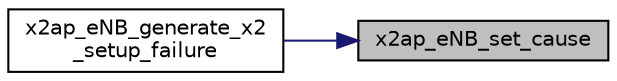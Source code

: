 digraph "x2ap_eNB_set_cause"
{
 // LATEX_PDF_SIZE
  edge [fontname="Helvetica",fontsize="10",labelfontname="Helvetica",labelfontsize="10"];
  node [fontname="Helvetica",fontsize="10",shape=record];
  rankdir="RL";
  Node1 [label="x2ap_eNB_set_cause",height=0.2,width=0.4,color="black", fillcolor="grey75", style="filled", fontcolor="black",tooltip=" "];
  Node1 -> Node2 [dir="back",color="midnightblue",fontsize="10",style="solid",fontname="Helvetica"];
  Node2 [label="x2ap_eNB_generate_x2\l_setup_failure",height=0.2,width=0.4,color="black", fillcolor="white", style="filled",URL="$x2ap__eNB__generate__messages_8h.html#af8e26a888d741ba4a25586a598a35076",tooltip=" "];
}
